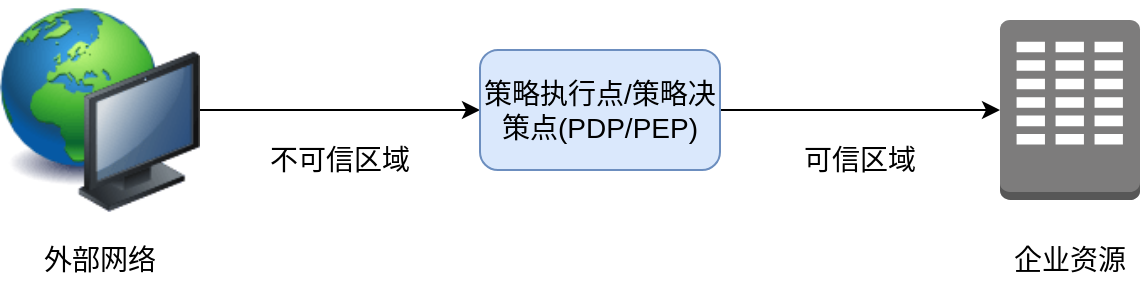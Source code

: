 <mxfile version="21.1.9" type="github">
  <diagram name="第 1 页" id="HP0b6ugJYNRQwOyptgga">
    <mxGraphModel dx="1434" dy="788" grid="1" gridSize="10" guides="1" tooltips="1" connect="1" arrows="1" fold="1" page="1" pageScale="1" pageWidth="827" pageHeight="1169" math="0" shadow="0">
      <root>
        <mxCell id="0" />
        <mxCell id="1" parent="0" />
        <mxCell id="RnWPUexHesGPtnoJKUEh-7" style="edgeStyle=orthogonalEdgeStyle;rounded=0;orthogonalLoop=1;jettySize=auto;html=1;exitX=1;exitY=0.5;exitDx=0;exitDy=0;entryX=0;entryY=0.5;entryDx=0;entryDy=0;" edge="1" parent="1" source="RnWPUexHesGPtnoJKUEh-1" target="RnWPUexHesGPtnoJKUEh-4">
          <mxGeometry relative="1" as="geometry" />
        </mxCell>
        <mxCell id="RnWPUexHesGPtnoJKUEh-1" value="" style="image;html=1;image=img/lib/clip_art/computers/Network_128x128.png" vertex="1" parent="1">
          <mxGeometry x="170" y="205" width="100" height="110" as="geometry" />
        </mxCell>
        <mxCell id="RnWPUexHesGPtnoJKUEh-8" style="edgeStyle=orthogonalEdgeStyle;rounded=0;orthogonalLoop=1;jettySize=auto;html=1;exitX=1;exitY=0.5;exitDx=0;exitDy=0;entryX=0;entryY=0.5;entryDx=0;entryDy=0;entryPerimeter=0;" edge="1" parent="1" source="RnWPUexHesGPtnoJKUEh-4" target="RnWPUexHesGPtnoJKUEh-6">
          <mxGeometry relative="1" as="geometry" />
        </mxCell>
        <mxCell id="RnWPUexHesGPtnoJKUEh-4" value="&lt;font style=&quot;font-size: 14px;&quot;&gt;策略执行点/策略决策点(PDP/PEP)&lt;/font&gt;" style="rounded=1;whiteSpace=wrap;html=1;fillColor=#dae8fc;strokeColor=#6c8ebf;" vertex="1" parent="1">
          <mxGeometry x="410" y="230" width="120" height="60" as="geometry" />
        </mxCell>
        <mxCell id="RnWPUexHesGPtnoJKUEh-6" value="" style="outlineConnect=0;dashed=0;verticalLabelPosition=bottom;verticalAlign=top;align=center;html=1;shape=mxgraph.aws3.corporate_data_center;fillColor=#7D7C7C;gradientColor=none;" vertex="1" parent="1">
          <mxGeometry x="670" y="215" width="70" height="90" as="geometry" />
        </mxCell>
        <mxCell id="RnWPUexHesGPtnoJKUEh-9" value="&lt;font style=&quot;font-size: 14px;&quot;&gt;外部网络&lt;/font&gt;" style="text;html=1;strokeColor=none;fillColor=none;align=center;verticalAlign=middle;whiteSpace=wrap;rounded=0;" vertex="1" parent="1">
          <mxGeometry x="190" y="320" width="60" height="30" as="geometry" />
        </mxCell>
        <mxCell id="RnWPUexHesGPtnoJKUEh-10" value="&lt;font style=&quot;font-size: 14px;&quot;&gt;企业资源&lt;/font&gt;" style="text;html=1;strokeColor=none;fillColor=none;align=center;verticalAlign=middle;whiteSpace=wrap;rounded=0;" vertex="1" parent="1">
          <mxGeometry x="675" y="320" width="60" height="30" as="geometry" />
        </mxCell>
        <mxCell id="RnWPUexHesGPtnoJKUEh-11" value="&lt;font style=&quot;font-size: 14px;&quot;&gt;不可信区域&lt;/font&gt;" style="text;html=1;strokeColor=none;fillColor=none;align=center;verticalAlign=middle;whiteSpace=wrap;rounded=0;" vertex="1" parent="1">
          <mxGeometry x="290" y="270" width="100" height="30" as="geometry" />
        </mxCell>
        <mxCell id="RnWPUexHesGPtnoJKUEh-12" value="&lt;font style=&quot;font-size: 14px;&quot;&gt;可信区域&lt;/font&gt;" style="text;html=1;strokeColor=none;fillColor=none;align=center;verticalAlign=middle;whiteSpace=wrap;rounded=0;" vertex="1" parent="1">
          <mxGeometry x="550" y="270" width="100" height="30" as="geometry" />
        </mxCell>
      </root>
    </mxGraphModel>
  </diagram>
</mxfile>

